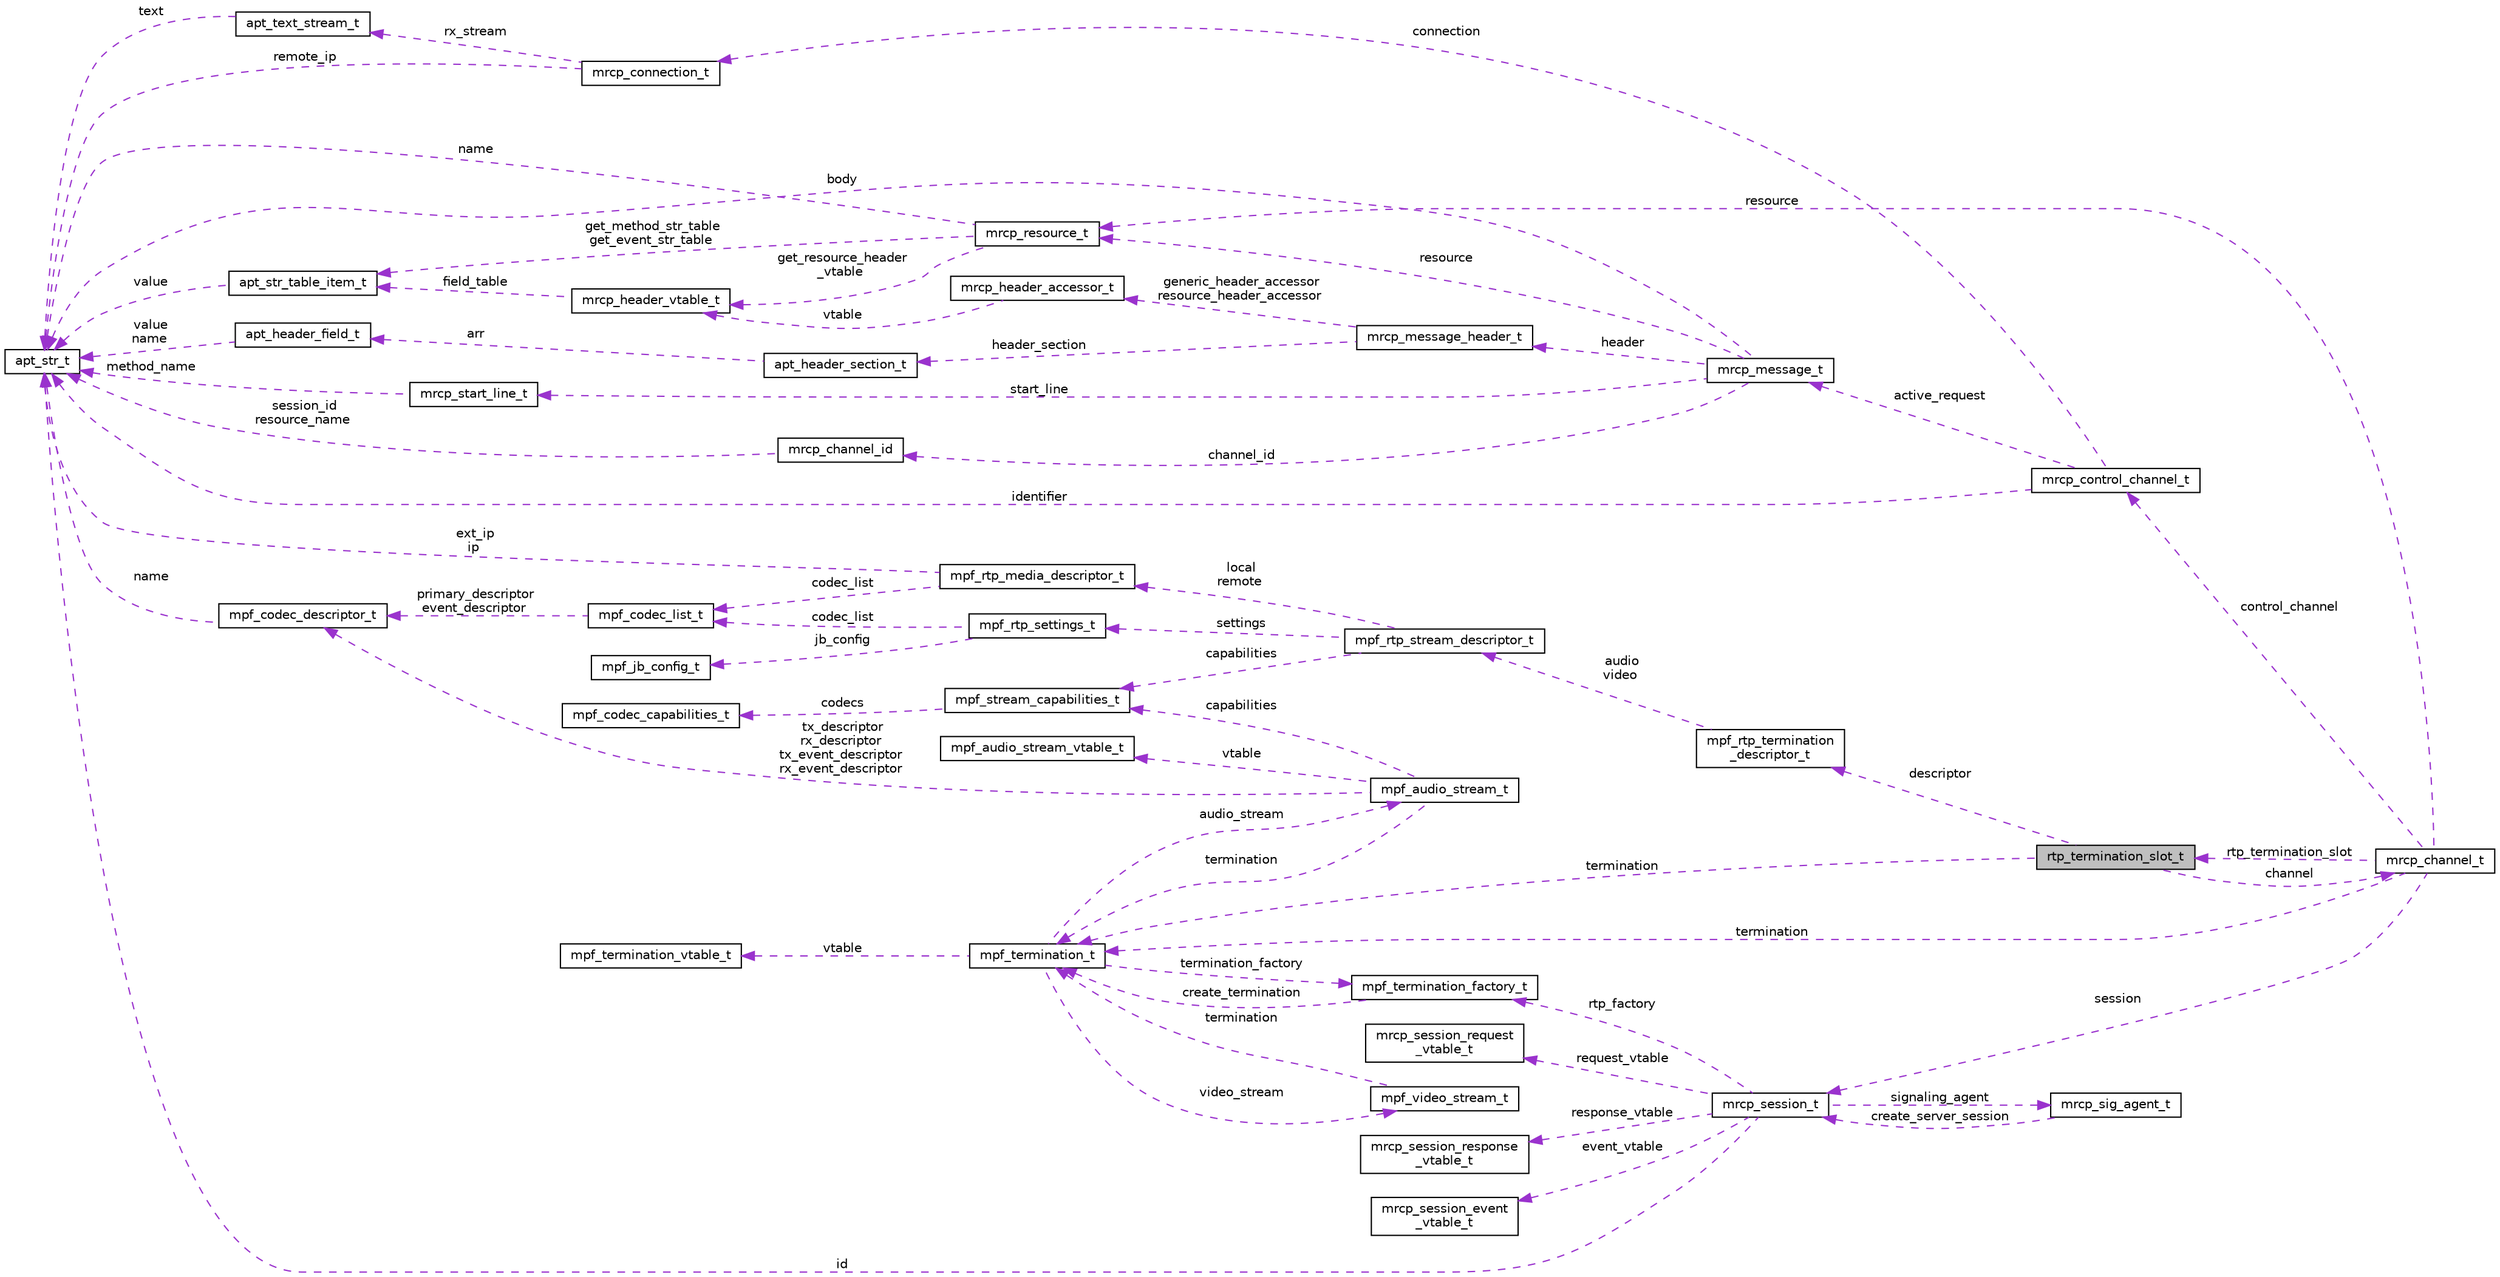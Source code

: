 digraph "rtp_termination_slot_t"
{
  edge [fontname="Helvetica",fontsize="10",labelfontname="Helvetica",labelfontsize="10"];
  node [fontname="Helvetica",fontsize="10",shape=record];
  rankdir="LR";
  Node1 [label="rtp_termination_slot_t",height=0.2,width=0.4,color="black", fillcolor="grey75", style="filled", fontcolor="black"];
  Node2 -> Node1 [dir="back",color="darkorchid3",fontsize="10",style="dashed",label=" termination" ,fontname="Helvetica"];
  Node2 [label="mpf_termination_t",height=0.2,width=0.4,color="black", fillcolor="white", style="filled",URL="$structmpf__termination__t.html"];
  Node3 -> Node2 [dir="back",color="darkorchid3",fontsize="10",style="dashed",label=" vtable" ,fontname="Helvetica"];
  Node3 [label="mpf_termination_vtable_t",height=0.2,width=0.4,color="black", fillcolor="white", style="filled",URL="$structmpf__termination__vtable__t.html"];
  Node4 -> Node2 [dir="back",color="darkorchid3",fontsize="10",style="dashed",label=" termination_factory" ,fontname="Helvetica"];
  Node4 [label="mpf_termination_factory_t",height=0.2,width=0.4,color="black", fillcolor="white", style="filled",URL="$structmpf__termination__factory__t.html"];
  Node2 -> Node4 [dir="back",color="darkorchid3",fontsize="10",style="dashed",label=" create_termination" ,fontname="Helvetica"];
  Node5 -> Node2 [dir="back",color="darkorchid3",fontsize="10",style="dashed",label=" audio_stream" ,fontname="Helvetica"];
  Node5 [label="mpf_audio_stream_t",height=0.2,width=0.4,color="black", fillcolor="white", style="filled",URL="$structmpf__audio__stream__t.html"];
  Node6 -> Node5 [dir="back",color="darkorchid3",fontsize="10",style="dashed",label=" vtable" ,fontname="Helvetica"];
  Node6 [label="mpf_audio_stream_vtable_t",height=0.2,width=0.4,color="black", fillcolor="white", style="filled",URL="$structmpf__audio__stream__vtable__t.html"];
  Node7 -> Node5 [dir="back",color="darkorchid3",fontsize="10",style="dashed",label=" capabilities" ,fontname="Helvetica"];
  Node7 [label="mpf_stream_capabilities_t",height=0.2,width=0.4,color="black", fillcolor="white", style="filled",URL="$structmpf__stream__capabilities__t.html"];
  Node8 -> Node7 [dir="back",color="darkorchid3",fontsize="10",style="dashed",label=" codecs" ,fontname="Helvetica"];
  Node8 [label="mpf_codec_capabilities_t",height=0.2,width=0.4,color="black", fillcolor="white", style="filled",URL="$structmpf__codec__capabilities__t.html"];
  Node9 -> Node5 [dir="back",color="darkorchid3",fontsize="10",style="dashed",label=" tx_descriptor\nrx_descriptor\ntx_event_descriptor\nrx_event_descriptor" ,fontname="Helvetica"];
  Node9 [label="mpf_codec_descriptor_t",height=0.2,width=0.4,color="black", fillcolor="white", style="filled",URL="$structmpf__codec__descriptor__t.html"];
  Node10 -> Node9 [dir="back",color="darkorchid3",fontsize="10",style="dashed",label=" name" ,fontname="Helvetica"];
  Node10 [label="apt_str_t",height=0.2,width=0.4,color="black", fillcolor="white", style="filled",URL="$structapt__str__t.html"];
  Node2 -> Node5 [dir="back",color="darkorchid3",fontsize="10",style="dashed",label=" termination" ,fontname="Helvetica"];
  Node11 -> Node2 [dir="back",color="darkorchid3",fontsize="10",style="dashed",label=" video_stream" ,fontname="Helvetica"];
  Node11 [label="mpf_video_stream_t",height=0.2,width=0.4,color="black", fillcolor="white", style="filled",URL="$structmpf__video__stream__t.html"];
  Node2 -> Node11 [dir="back",color="darkorchid3",fontsize="10",style="dashed",label=" termination" ,fontname="Helvetica"];
  Node12 -> Node1 [dir="back",color="darkorchid3",fontsize="10",style="dashed",label=" channel" ,fontname="Helvetica"];
  Node12 [label="mrcp_channel_t",height=0.2,width=0.4,color="black", fillcolor="white", style="filled",URL="$structmrcp__channel__t.html"];
  Node13 -> Node12 [dir="back",color="darkorchid3",fontsize="10",style="dashed",label=" control_channel" ,fontname="Helvetica"];
  Node13 [label="mrcp_control_channel_t",height=0.2,width=0.4,color="black", fillcolor="white", style="filled",URL="$structmrcp__control__channel__t.html"];
  Node10 -> Node13 [dir="back",color="darkorchid3",fontsize="10",style="dashed",label=" identifier" ,fontname="Helvetica"];
  Node14 -> Node13 [dir="back",color="darkorchid3",fontsize="10",style="dashed",label=" connection" ,fontname="Helvetica"];
  Node14 [label="mrcp_connection_t",height=0.2,width=0.4,color="black", fillcolor="white", style="filled",URL="$structmrcp__connection__t.html"];
  Node10 -> Node14 [dir="back",color="darkorchid3",fontsize="10",style="dashed",label=" remote_ip" ,fontname="Helvetica"];
  Node15 -> Node14 [dir="back",color="darkorchid3",fontsize="10",style="dashed",label=" rx_stream" ,fontname="Helvetica"];
  Node15 [label="apt_text_stream_t",height=0.2,width=0.4,color="black", fillcolor="white", style="filled",URL="$structapt__text__stream__t.html"];
  Node10 -> Node15 [dir="back",color="darkorchid3",fontsize="10",style="dashed",label=" text" ,fontname="Helvetica"];
  Node16 -> Node13 [dir="back",color="darkorchid3",fontsize="10",style="dashed",label=" active_request" ,fontname="Helvetica"];
  Node16 [label="mrcp_message_t",height=0.2,width=0.4,color="black", fillcolor="white", style="filled",URL="$structmrcp__message__t.html"];
  Node17 -> Node16 [dir="back",color="darkorchid3",fontsize="10",style="dashed",label=" start_line" ,fontname="Helvetica"];
  Node17 [label="mrcp_start_line_t",height=0.2,width=0.4,color="black", fillcolor="white", style="filled",URL="$structmrcp__start__line__t.html"];
  Node10 -> Node17 [dir="back",color="darkorchid3",fontsize="10",style="dashed",label=" method_name" ,fontname="Helvetica"];
  Node10 -> Node16 [dir="back",color="darkorchid3",fontsize="10",style="dashed",label=" body" ,fontname="Helvetica"];
  Node18 -> Node16 [dir="back",color="darkorchid3",fontsize="10",style="dashed",label=" header" ,fontname="Helvetica"];
  Node18 [label="mrcp_message_header_t",height=0.2,width=0.4,color="black", fillcolor="white", style="filled",URL="$structmrcp__message__header__t.html"];
  Node19 -> Node18 [dir="back",color="darkorchid3",fontsize="10",style="dashed",label=" header_section" ,fontname="Helvetica"];
  Node19 [label="apt_header_section_t",height=0.2,width=0.4,color="black", fillcolor="white", style="filled",URL="$structapt__header__section__t.html"];
  Node20 -> Node19 [dir="back",color="darkorchid3",fontsize="10",style="dashed",label=" arr" ,fontname="Helvetica"];
  Node20 [label="apt_header_field_t",height=0.2,width=0.4,color="black", fillcolor="white", style="filled",URL="$structapt__header__field__t.html"];
  Node10 -> Node20 [dir="back",color="darkorchid3",fontsize="10",style="dashed",label=" value\nname" ,fontname="Helvetica"];
  Node21 -> Node18 [dir="back",color="darkorchid3",fontsize="10",style="dashed",label=" generic_header_accessor\nresource_header_accessor" ,fontname="Helvetica"];
  Node21 [label="mrcp_header_accessor_t",height=0.2,width=0.4,color="black", fillcolor="white", style="filled",URL="$structmrcp__header__accessor__t.html"];
  Node22 -> Node21 [dir="back",color="darkorchid3",fontsize="10",style="dashed",label=" vtable" ,fontname="Helvetica"];
  Node22 [label="mrcp_header_vtable_t",height=0.2,width=0.4,color="black", fillcolor="white", style="filled",URL="$structmrcp__header__vtable__t.html"];
  Node23 -> Node22 [dir="back",color="darkorchid3",fontsize="10",style="dashed",label=" field_table" ,fontname="Helvetica"];
  Node23 [label="apt_str_table_item_t",height=0.2,width=0.4,color="black", fillcolor="white", style="filled",URL="$structapt__str__table__item__t.html"];
  Node10 -> Node23 [dir="back",color="darkorchid3",fontsize="10",style="dashed",label=" value" ,fontname="Helvetica"];
  Node24 -> Node16 [dir="back",color="darkorchid3",fontsize="10",style="dashed",label=" resource" ,fontname="Helvetica"];
  Node24 [label="mrcp_resource_t",height=0.2,width=0.4,color="black", fillcolor="white", style="filled",URL="$structmrcp__resource__t.html"];
  Node10 -> Node24 [dir="back",color="darkorchid3",fontsize="10",style="dashed",label=" name" ,fontname="Helvetica"];
  Node22 -> Node24 [dir="back",color="darkorchid3",fontsize="10",style="dashed",label=" get_resource_header\l_vtable" ,fontname="Helvetica"];
  Node23 -> Node24 [dir="back",color="darkorchid3",fontsize="10",style="dashed",label=" get_method_str_table\nget_event_str_table" ,fontname="Helvetica"];
  Node25 -> Node16 [dir="back",color="darkorchid3",fontsize="10",style="dashed",label=" channel_id" ,fontname="Helvetica"];
  Node25 [label="mrcp_channel_id",height=0.2,width=0.4,color="black", fillcolor="white", style="filled",URL="$structmrcp__channel__id.html"];
  Node10 -> Node25 [dir="back",color="darkorchid3",fontsize="10",style="dashed",label=" session_id\nresource_name" ,fontname="Helvetica"];
  Node1 -> Node12 [dir="back",color="darkorchid3",fontsize="10",style="dashed",label=" rtp_termination_slot" ,fontname="Helvetica"];
  Node26 -> Node12 [dir="back",color="darkorchid3",fontsize="10",style="dashed",label=" session" ,fontname="Helvetica"];
  Node26 [label="mrcp_session_t",height=0.2,width=0.4,color="black", fillcolor="white", style="filled",URL="$structmrcp__session__t.html"];
  Node27 -> Node26 [dir="back",color="darkorchid3",fontsize="10",style="dashed",label=" event_vtable" ,fontname="Helvetica"];
  Node27 [label="mrcp_session_event\l_vtable_t",height=0.2,width=0.4,color="black", fillcolor="white", style="filled",URL="$structmrcp__session__event__vtable__t.html"];
  Node4 -> Node26 [dir="back",color="darkorchid3",fontsize="10",style="dashed",label=" rtp_factory" ,fontname="Helvetica"];
  Node10 -> Node26 [dir="back",color="darkorchid3",fontsize="10",style="dashed",label=" id" ,fontname="Helvetica"];
  Node28 -> Node26 [dir="back",color="darkorchid3",fontsize="10",style="dashed",label=" request_vtable" ,fontname="Helvetica"];
  Node28 [label="mrcp_session_request\l_vtable_t",height=0.2,width=0.4,color="black", fillcolor="white", style="filled",URL="$structmrcp__session__request__vtable__t.html"];
  Node29 -> Node26 [dir="back",color="darkorchid3",fontsize="10",style="dashed",label=" signaling_agent" ,fontname="Helvetica"];
  Node29 [label="mrcp_sig_agent_t",height=0.2,width=0.4,color="black", fillcolor="white", style="filled",URL="$structmrcp__sig__agent__t.html"];
  Node26 -> Node29 [dir="back",color="darkorchid3",fontsize="10",style="dashed",label=" create_server_session" ,fontname="Helvetica"];
  Node30 -> Node26 [dir="back",color="darkorchid3",fontsize="10",style="dashed",label=" response_vtable" ,fontname="Helvetica"];
  Node30 [label="mrcp_session_response\l_vtable_t",height=0.2,width=0.4,color="black", fillcolor="white", style="filled",URL="$structmrcp__session__response__vtable__t.html"];
  Node2 -> Node12 [dir="back",color="darkorchid3",fontsize="10",style="dashed",label=" termination" ,fontname="Helvetica"];
  Node24 -> Node12 [dir="back",color="darkorchid3",fontsize="10",style="dashed",label=" resource" ,fontname="Helvetica"];
  Node31 -> Node1 [dir="back",color="darkorchid3",fontsize="10",style="dashed",label=" descriptor" ,fontname="Helvetica"];
  Node31 [label="mpf_rtp_termination\l_descriptor_t",height=0.2,width=0.4,color="black", fillcolor="white", style="filled",URL="$structmpf__rtp__termination__descriptor__t.html"];
  Node32 -> Node31 [dir="back",color="darkorchid3",fontsize="10",style="dashed",label=" audio\nvideo" ,fontname="Helvetica"];
  Node32 [label="mpf_rtp_stream_descriptor_t",height=0.2,width=0.4,color="black", fillcolor="white", style="filled",URL="$structmpf__rtp__stream__descriptor__t.html"];
  Node33 -> Node32 [dir="back",color="darkorchid3",fontsize="10",style="dashed",label=" settings" ,fontname="Helvetica"];
  Node33 [label="mpf_rtp_settings_t",height=0.2,width=0.4,color="black", fillcolor="white", style="filled",URL="$structmpf__rtp__settings__t.html"];
  Node34 -> Node33 [dir="back",color="darkorchid3",fontsize="10",style="dashed",label=" jb_config" ,fontname="Helvetica"];
  Node34 [label="mpf_jb_config_t",height=0.2,width=0.4,color="black", fillcolor="white", style="filled",URL="$structmpf__jb__config__t.html"];
  Node35 -> Node33 [dir="back",color="darkorchid3",fontsize="10",style="dashed",label=" codec_list" ,fontname="Helvetica"];
  Node35 [label="mpf_codec_list_t",height=0.2,width=0.4,color="black", fillcolor="white", style="filled",URL="$structmpf__codec__list__t.html"];
  Node9 -> Node35 [dir="back",color="darkorchid3",fontsize="10",style="dashed",label=" primary_descriptor\nevent_descriptor" ,fontname="Helvetica"];
  Node7 -> Node32 [dir="back",color="darkorchid3",fontsize="10",style="dashed",label=" capabilities" ,fontname="Helvetica"];
  Node36 -> Node32 [dir="back",color="darkorchid3",fontsize="10",style="dashed",label=" local\nremote" ,fontname="Helvetica"];
  Node36 [label="mpf_rtp_media_descriptor_t",height=0.2,width=0.4,color="black", fillcolor="white", style="filled",URL="$structmpf__rtp__media__descriptor__t.html"];
  Node10 -> Node36 [dir="back",color="darkorchid3",fontsize="10",style="dashed",label=" ext_ip\nip" ,fontname="Helvetica"];
  Node35 -> Node36 [dir="back",color="darkorchid3",fontsize="10",style="dashed",label=" codec_list" ,fontname="Helvetica"];
}
